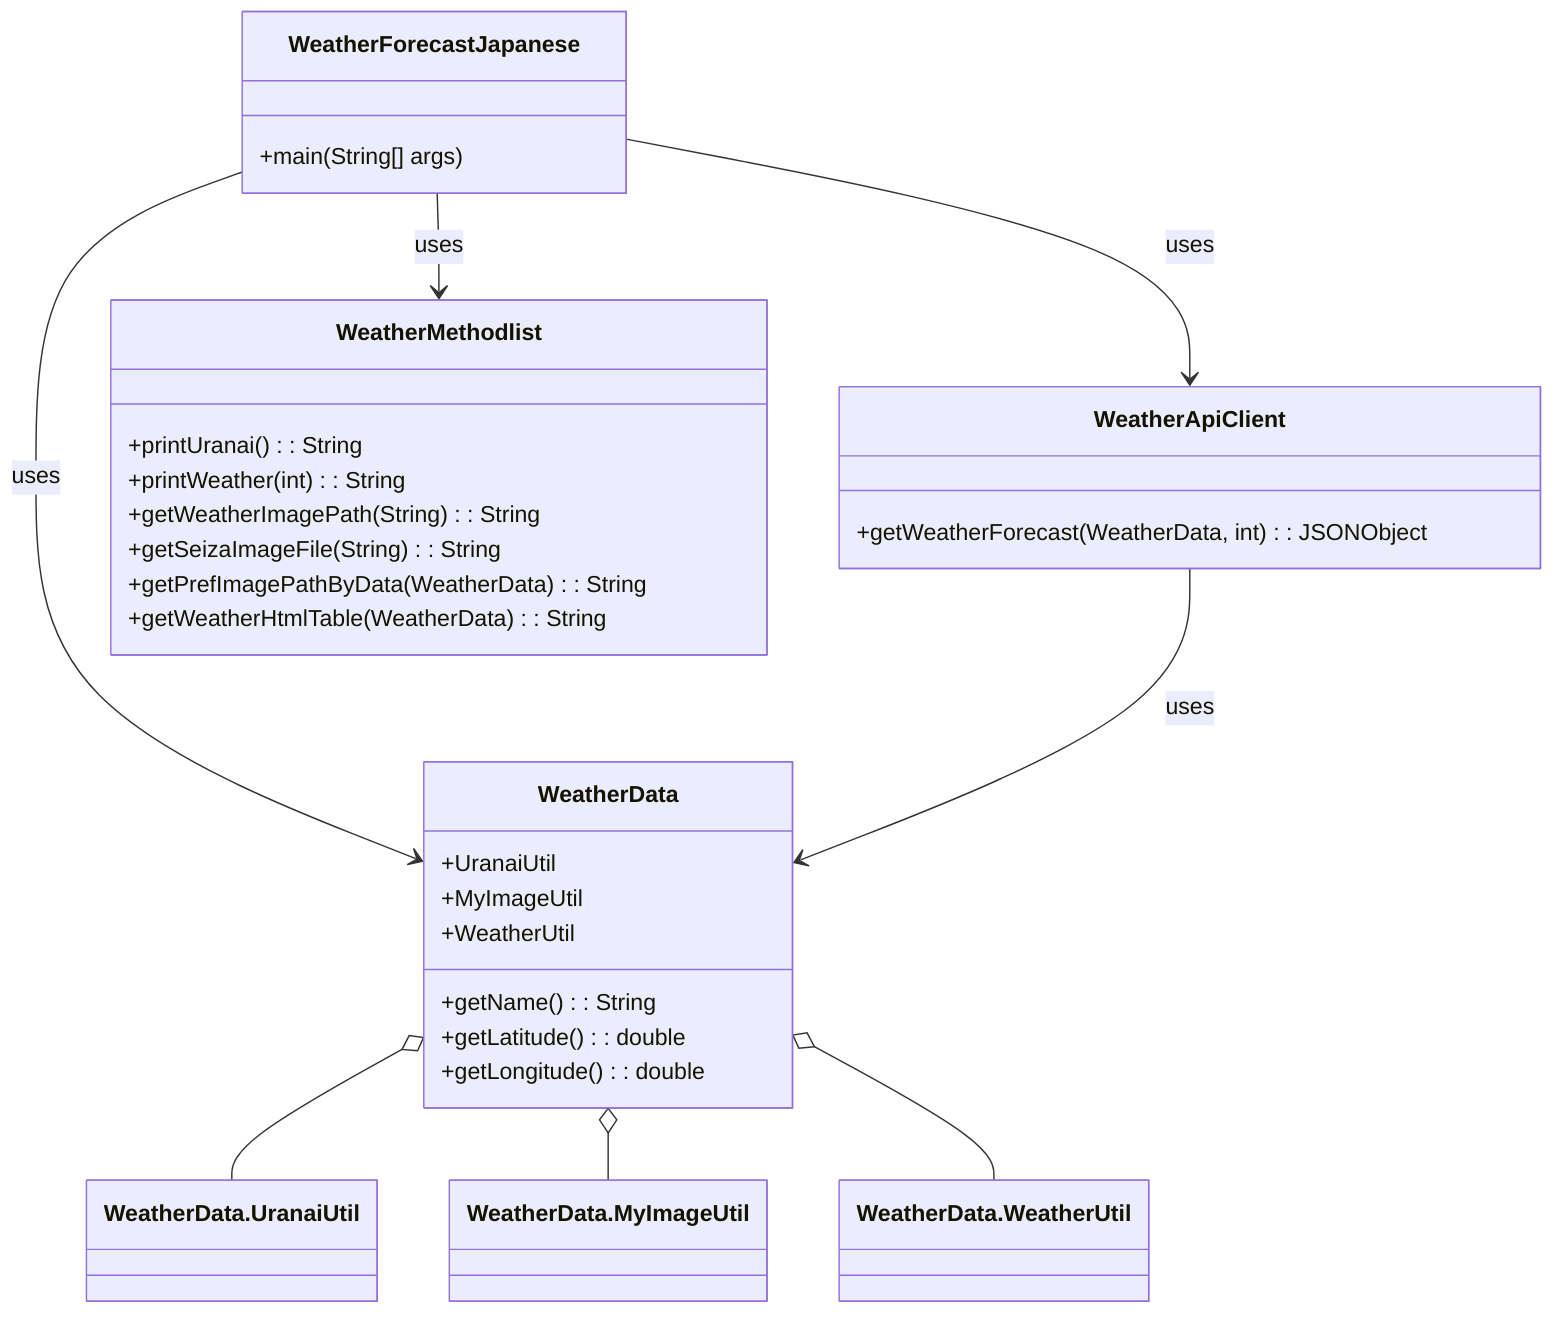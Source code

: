 classDiagram
    class WeatherForecastJapanese {
        +main(String[] args)
    }
    class WeatherApiClient {
        +getWeatherForecast(WeatherData, int): JSONObject
    }
    class WeatherData {
        +getName(): String
        +getLatitude(): double
        +getLongitude(): double
        +UranaiUtil
        +MyImageUtil
        +WeatherUtil
    }
    class WeatherMethodlist {
        +printUranai(): String
        +printWeather(int): String
        +getWeatherImagePath(String): String
        +getSeizaImageFile(String): String
        +getPrefImagePathByData(WeatherData): String
        +getWeatherHtmlTable(WeatherData): String
    }
    WeatherForecastJapanese --> WeatherApiClient : uses
    WeatherForecastJapanese --> WeatherData : uses
    WeatherForecastJapanese --> WeatherMethodlist : uses
    WeatherApiClient --> WeatherData : uses
    WeatherData o-- WeatherData.UranaiUtil
    WeatherData o-- WeatherData.MyImageUtil
    WeatherData o-- WeatherData.WeatherUtil